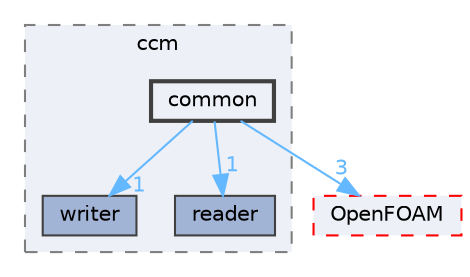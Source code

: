 digraph "src/conversion/ccm/common"
{
 // LATEX_PDF_SIZE
  bgcolor="transparent";
  edge [fontname=Helvetica,fontsize=10,labelfontname=Helvetica,labelfontsize=10];
  node [fontname=Helvetica,fontsize=10,shape=box,height=0.2,width=0.4];
  compound=true
  subgraph clusterdir_91b6d204a228688f7c617c5bf20f3ca5 {
    graph [ bgcolor="#edf0f7", pencolor="grey50", label="ccm", fontname=Helvetica,fontsize=10 style="filled,dashed", URL="dir_91b6d204a228688f7c617c5bf20f3ca5.html",tooltip=""]
  dir_3ee4f101756664efc7d18d86a3848971 [label="writer", fillcolor="#a2b4d6", color="grey25", style="filled", URL="dir_3ee4f101756664efc7d18d86a3848971.html",tooltip=""];
  dir_9d8806ffef90ca52f77459d756fb1160 [label="reader", fillcolor="#a2b4d6", color="grey25", style="filled", URL="dir_9d8806ffef90ca52f77459d756fb1160.html",tooltip=""];
  dir_9b9a77504f8a22d9616dfe1b35ebf72a [label="common", fillcolor="#edf0f7", color="grey25", style="filled,bold", URL="dir_9b9a77504f8a22d9616dfe1b35ebf72a.html",tooltip=""];
  }
  dir_c5473ff19b20e6ec4dfe5c310b3778a8 [label="OpenFOAM", fillcolor="#edf0f7", color="red", style="filled,dashed", URL="dir_c5473ff19b20e6ec4dfe5c310b3778a8.html",tooltip=""];
  dir_9b9a77504f8a22d9616dfe1b35ebf72a->dir_3ee4f101756664efc7d18d86a3848971 [headlabel="1", labeldistance=1.5 headhref="dir_000551_004425.html" href="dir_000551_004425.html" color="steelblue1" fontcolor="steelblue1"];
  dir_9b9a77504f8a22d9616dfe1b35ebf72a->dir_9d8806ffef90ca52f77459d756fb1160 [headlabel="1", labeldistance=1.5 headhref="dir_000551_003248.html" href="dir_000551_003248.html" color="steelblue1" fontcolor="steelblue1"];
  dir_9b9a77504f8a22d9616dfe1b35ebf72a->dir_c5473ff19b20e6ec4dfe5c310b3778a8 [headlabel="3", labeldistance=1.5 headhref="dir_000551_002695.html" href="dir_000551_002695.html" color="steelblue1" fontcolor="steelblue1"];
}
